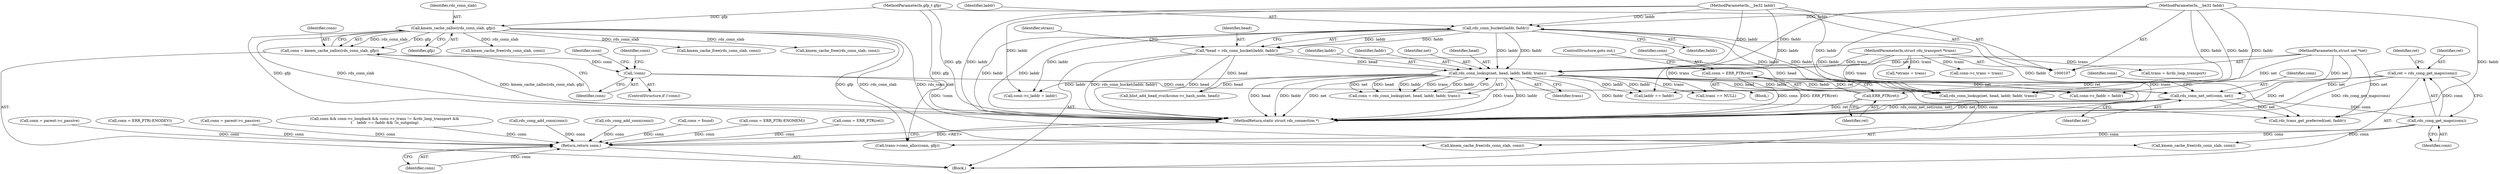 digraph "0_linux_74e98eb085889b0d2d4908f59f6e00026063014f@pointer" {
"1000254" [label="(Call,conn = ERR_PTR(ret))"];
"1000256" [label="(Call,ERR_PTR(ret))"];
"1000244" [label="(Call,ret = rds_cong_get_maps(conn))"];
"1000246" [label="(Call,rds_cong_get_maps(conn))"];
"1000226" [label="(Call,rds_conn_net_set(conn, net))"];
"1000192" [label="(Call,!conn)"];
"1000186" [label="(Call,conn = kmem_cache_zalloc(rds_conn_slab, gfp))"];
"1000188" [label="(Call,kmem_cache_zalloc(rds_conn_slab, gfp))"];
"1000112" [label="(MethodParameterIn,gfp_t gfp)"];
"1000146" [label="(Call,rds_conn_lookup(net, head, laddr, faddr, trans))"];
"1000108" [label="(MethodParameterIn,struct net *net)"];
"1000121" [label="(Call,*head = rds_conn_bucket(laddr, faddr))"];
"1000123" [label="(Call,rds_conn_bucket(laddr, faddr))"];
"1000109" [label="(MethodParameterIn,__be32 laddr)"];
"1000110" [label="(MethodParameterIn,__be32 faddr)"];
"1000111" [label="(MethodParameterIn,struct rds_transport *trans)"];
"1000493" [label="(Return,return conn;)"];
"1000458" [label="(Call,conn = found)"];
"1000306" [label="(Call,trans->conn_alloc(conn, gfp))"];
"1000189" [label="(Identifier,rds_conn_slab)"];
"1000148" [label="(Identifier,head)"];
"1000228" [label="(Identifier,net)"];
"1000246" [label="(Call,rds_cong_get_maps(conn))"];
"1000195" [label="(Call,conn = ERR_PTR(-ENOMEM))"];
"1000254" [label="(Call,conn = ERR_PTR(ret))"];
"1000227" [label="(Identifier,conn)"];
"1000190" [label="(Identifier,gfp)"];
"1000315" [label="(Call,conn = ERR_PTR(ret))"];
"1000245" [label="(Identifier,ret)"];
"1000261" [label="(Call,rds_trans_get_preferred(net, faddr))"];
"1000193" [label="(Identifier,conn)"];
"1000112" [label="(MethodParameterIn,gfp_t gfp)"];
"1000110" [label="(MethodParameterIn,__be32 faddr)"];
"1000176" [label="(Call,conn = parent->c_passive)"];
"1000256" [label="(Call,ERR_PTR(ret))"];
"1000249" [label="(Identifier,ret)"];
"1000149" [label="(Identifier,laddr)"];
"1000196" [label="(Identifier,conn)"];
"1000109" [label="(MethodParameterIn,__be32 laddr)"];
"1000122" [label="(Identifier,head)"];
"1000293" [label="(Call,conn = ERR_PTR(-ENODEV))"];
"1000211" [label="(Call,conn->c_faddr = faddr)"];
"1000226" [label="(Call,rds_conn_net_set(conn, net))"];
"1000108" [label="(MethodParameterIn,struct net *net)"];
"1000206" [label="(Call,conn->c_laddr = laddr)"];
"1000493" [label="(Return,return conn;)"];
"1000192" [label="(Call,!conn)"];
"1000257" [label="(Identifier,ret)"];
"1000408" [label="(Call,conn = parent->c_passive)"];
"1000187" [label="(Identifier,conn)"];
"1000299" [label="(Call,conn->c_trans = trans)"];
"1000405" [label="(Call,kmem_cache_free(rds_conn_slab, conn))"];
"1000244" [label="(Call,ret = rds_cong_get_maps(conn))"];
"1000151" [label="(Identifier,trans)"];
"1000186" [label="(Call,conn = kmem_cache_zalloc(rds_conn_slab, gfp))"];
"1000125" [label="(Identifier,faddr)"];
"1000131" [label="(Identifier,otrans)"];
"1000442" [label="(Call,rds_conn_lookup(net, head, laddr, faddr, trans))"];
"1000281" [label="(Call,trans = &rds_loop_transport)"];
"1000204" [label="(Identifier,conn)"];
"1000144" [label="(Call,conn = rds_conn_lookup(net, head, laddr, faddr, trans))"];
"1000250" [label="(Block,)"];
"1000290" [label="(Call,kmem_cache_free(rds_conn_slab, conn))"];
"1000150" [label="(Identifier,faddr)"];
"1000478" [label="(Call,hlist_add_head_rcu(&conn->c_hash_node, head))"];
"1000494" [label="(Identifier,conn)"];
"1000232" [label="(Identifier,conn)"];
"1000153" [label="(Call,conn && conn->c_loopback && conn->c_trans != &rds_loop_transport &&\n\t    laddr == faddr && !is_outgoing)"];
"1000258" [label="(ControlStructure,goto out;)"];
"1000455" [label="(Call,kmem_cache_free(rds_conn_slab, conn))"];
"1000146" [label="(Call,rds_conn_lookup(net, head, laddr, faddr, trans))"];
"1000255" [label="(Identifier,conn)"];
"1000121" [label="(Call,*head = rds_conn_bucket(laddr, faddr))"];
"1000495" [label="(MethodReturn,static struct rds_connection *)"];
"1000114" [label="(Block,)"];
"1000286" [label="(Call,trans == NULL)"];
"1000420" [label="(Call,rds_cong_add_conn(conn))"];
"1000247" [label="(Identifier,conn)"];
"1000123" [label="(Call,rds_conn_bucket(laddr, faddr))"];
"1000191" [label="(ControlStructure,if (!conn))"];
"1000130" [label="(Call,*otrans = trans)"];
"1000147" [label="(Identifier,net)"];
"1000124" [label="(Identifier,laddr)"];
"1000167" [label="(Call,laddr == faddr)"];
"1000484" [label="(Call,rds_cong_add_conn(conn))"];
"1000251" [label="(Call,kmem_cache_free(rds_conn_slab, conn))"];
"1000111" [label="(MethodParameterIn,struct rds_transport *trans)"];
"1000188" [label="(Call,kmem_cache_zalloc(rds_conn_slab, gfp))"];
"1000312" [label="(Call,kmem_cache_free(rds_conn_slab, conn))"];
"1000254" -> "1000250"  [label="AST: "];
"1000254" -> "1000256"  [label="CFG: "];
"1000255" -> "1000254"  [label="AST: "];
"1000256" -> "1000254"  [label="AST: "];
"1000258" -> "1000254"  [label="CFG: "];
"1000254" -> "1000495"  [label="DDG: conn"];
"1000254" -> "1000495"  [label="DDG: ERR_PTR(ret)"];
"1000256" -> "1000254"  [label="DDG: ret"];
"1000254" -> "1000493"  [label="DDG: conn"];
"1000256" -> "1000257"  [label="CFG: "];
"1000257" -> "1000256"  [label="AST: "];
"1000256" -> "1000495"  [label="DDG: ret"];
"1000244" -> "1000256"  [label="DDG: ret"];
"1000244" -> "1000114"  [label="AST: "];
"1000244" -> "1000246"  [label="CFG: "];
"1000245" -> "1000244"  [label="AST: "];
"1000246" -> "1000244"  [label="AST: "];
"1000249" -> "1000244"  [label="CFG: "];
"1000244" -> "1000495"  [label="DDG: ret"];
"1000244" -> "1000495"  [label="DDG: rds_cong_get_maps(conn)"];
"1000246" -> "1000244"  [label="DDG: conn"];
"1000246" -> "1000247"  [label="CFG: "];
"1000247" -> "1000246"  [label="AST: "];
"1000226" -> "1000246"  [label="DDG: conn"];
"1000246" -> "1000251"  [label="DDG: conn"];
"1000246" -> "1000290"  [label="DDG: conn"];
"1000246" -> "1000306"  [label="DDG: conn"];
"1000226" -> "1000114"  [label="AST: "];
"1000226" -> "1000228"  [label="CFG: "];
"1000227" -> "1000226"  [label="AST: "];
"1000228" -> "1000226"  [label="AST: "];
"1000232" -> "1000226"  [label="CFG: "];
"1000226" -> "1000495"  [label="DDG: rds_conn_net_set(conn, net)"];
"1000226" -> "1000495"  [label="DDG: net"];
"1000192" -> "1000226"  [label="DDG: conn"];
"1000146" -> "1000226"  [label="DDG: net"];
"1000108" -> "1000226"  [label="DDG: net"];
"1000226" -> "1000261"  [label="DDG: net"];
"1000192" -> "1000191"  [label="AST: "];
"1000192" -> "1000193"  [label="CFG: "];
"1000193" -> "1000192"  [label="AST: "];
"1000196" -> "1000192"  [label="CFG: "];
"1000204" -> "1000192"  [label="CFG: "];
"1000192" -> "1000495"  [label="DDG: !conn"];
"1000186" -> "1000192"  [label="DDG: conn"];
"1000186" -> "1000114"  [label="AST: "];
"1000186" -> "1000188"  [label="CFG: "];
"1000187" -> "1000186"  [label="AST: "];
"1000188" -> "1000186"  [label="AST: "];
"1000193" -> "1000186"  [label="CFG: "];
"1000186" -> "1000495"  [label="DDG: kmem_cache_zalloc(rds_conn_slab, gfp)"];
"1000188" -> "1000186"  [label="DDG: rds_conn_slab"];
"1000188" -> "1000186"  [label="DDG: gfp"];
"1000188" -> "1000190"  [label="CFG: "];
"1000189" -> "1000188"  [label="AST: "];
"1000190" -> "1000188"  [label="AST: "];
"1000188" -> "1000495"  [label="DDG: gfp"];
"1000188" -> "1000495"  [label="DDG: rds_conn_slab"];
"1000112" -> "1000188"  [label="DDG: gfp"];
"1000188" -> "1000251"  [label="DDG: rds_conn_slab"];
"1000188" -> "1000290"  [label="DDG: rds_conn_slab"];
"1000188" -> "1000306"  [label="DDG: gfp"];
"1000188" -> "1000312"  [label="DDG: rds_conn_slab"];
"1000188" -> "1000405"  [label="DDG: rds_conn_slab"];
"1000188" -> "1000455"  [label="DDG: rds_conn_slab"];
"1000112" -> "1000107"  [label="AST: "];
"1000112" -> "1000495"  [label="DDG: gfp"];
"1000112" -> "1000306"  [label="DDG: gfp"];
"1000146" -> "1000144"  [label="AST: "];
"1000146" -> "1000151"  [label="CFG: "];
"1000147" -> "1000146"  [label="AST: "];
"1000148" -> "1000146"  [label="AST: "];
"1000149" -> "1000146"  [label="AST: "];
"1000150" -> "1000146"  [label="AST: "];
"1000151" -> "1000146"  [label="AST: "];
"1000144" -> "1000146"  [label="CFG: "];
"1000146" -> "1000495"  [label="DDG: trans"];
"1000146" -> "1000495"  [label="DDG: laddr"];
"1000146" -> "1000495"  [label="DDG: head"];
"1000146" -> "1000495"  [label="DDG: faddr"];
"1000146" -> "1000495"  [label="DDG: net"];
"1000146" -> "1000144"  [label="DDG: net"];
"1000146" -> "1000144"  [label="DDG: head"];
"1000146" -> "1000144"  [label="DDG: laddr"];
"1000146" -> "1000144"  [label="DDG: trans"];
"1000146" -> "1000144"  [label="DDG: faddr"];
"1000108" -> "1000146"  [label="DDG: net"];
"1000121" -> "1000146"  [label="DDG: head"];
"1000123" -> "1000146"  [label="DDG: laddr"];
"1000123" -> "1000146"  [label="DDG: faddr"];
"1000109" -> "1000146"  [label="DDG: laddr"];
"1000110" -> "1000146"  [label="DDG: faddr"];
"1000111" -> "1000146"  [label="DDG: trans"];
"1000146" -> "1000167"  [label="DDG: laddr"];
"1000146" -> "1000167"  [label="DDG: faddr"];
"1000146" -> "1000206"  [label="DDG: laddr"];
"1000146" -> "1000211"  [label="DDG: faddr"];
"1000146" -> "1000261"  [label="DDG: faddr"];
"1000146" -> "1000286"  [label="DDG: trans"];
"1000146" -> "1000442"  [label="DDG: head"];
"1000146" -> "1000442"  [label="DDG: laddr"];
"1000146" -> "1000478"  [label="DDG: head"];
"1000108" -> "1000107"  [label="AST: "];
"1000108" -> "1000495"  [label="DDG: net"];
"1000108" -> "1000261"  [label="DDG: net"];
"1000108" -> "1000442"  [label="DDG: net"];
"1000121" -> "1000114"  [label="AST: "];
"1000121" -> "1000123"  [label="CFG: "];
"1000122" -> "1000121"  [label="AST: "];
"1000123" -> "1000121"  [label="AST: "];
"1000131" -> "1000121"  [label="CFG: "];
"1000121" -> "1000495"  [label="DDG: rds_conn_bucket(laddr, faddr)"];
"1000121" -> "1000495"  [label="DDG: head"];
"1000123" -> "1000121"  [label="DDG: laddr"];
"1000123" -> "1000121"  [label="DDG: faddr"];
"1000121" -> "1000442"  [label="DDG: head"];
"1000121" -> "1000478"  [label="DDG: head"];
"1000123" -> "1000125"  [label="CFG: "];
"1000124" -> "1000123"  [label="AST: "];
"1000125" -> "1000123"  [label="AST: "];
"1000123" -> "1000495"  [label="DDG: faddr"];
"1000123" -> "1000495"  [label="DDG: laddr"];
"1000109" -> "1000123"  [label="DDG: laddr"];
"1000110" -> "1000123"  [label="DDG: faddr"];
"1000123" -> "1000206"  [label="DDG: laddr"];
"1000123" -> "1000211"  [label="DDG: faddr"];
"1000123" -> "1000261"  [label="DDG: faddr"];
"1000123" -> "1000442"  [label="DDG: laddr"];
"1000109" -> "1000107"  [label="AST: "];
"1000109" -> "1000495"  [label="DDG: laddr"];
"1000109" -> "1000167"  [label="DDG: laddr"];
"1000109" -> "1000206"  [label="DDG: laddr"];
"1000109" -> "1000442"  [label="DDG: laddr"];
"1000110" -> "1000107"  [label="AST: "];
"1000110" -> "1000495"  [label="DDG: faddr"];
"1000110" -> "1000167"  [label="DDG: faddr"];
"1000110" -> "1000211"  [label="DDG: faddr"];
"1000110" -> "1000261"  [label="DDG: faddr"];
"1000110" -> "1000442"  [label="DDG: faddr"];
"1000111" -> "1000107"  [label="AST: "];
"1000111" -> "1000495"  [label="DDG: trans"];
"1000111" -> "1000130"  [label="DDG: trans"];
"1000111" -> "1000281"  [label="DDG: trans"];
"1000111" -> "1000286"  [label="DDG: trans"];
"1000111" -> "1000299"  [label="DDG: trans"];
"1000111" -> "1000442"  [label="DDG: trans"];
"1000493" -> "1000114"  [label="AST: "];
"1000493" -> "1000494"  [label="CFG: "];
"1000494" -> "1000493"  [label="AST: "];
"1000495" -> "1000493"  [label="CFG: "];
"1000493" -> "1000495"  [label="DDG: <RET>"];
"1000494" -> "1000493"  [label="DDG: conn"];
"1000458" -> "1000493"  [label="DDG: conn"];
"1000293" -> "1000493"  [label="DDG: conn"];
"1000408" -> "1000493"  [label="DDG: conn"];
"1000315" -> "1000493"  [label="DDG: conn"];
"1000153" -> "1000493"  [label="DDG: conn"];
"1000420" -> "1000493"  [label="DDG: conn"];
"1000176" -> "1000493"  [label="DDG: conn"];
"1000195" -> "1000493"  [label="DDG: conn"];
"1000484" -> "1000493"  [label="DDG: conn"];
}
